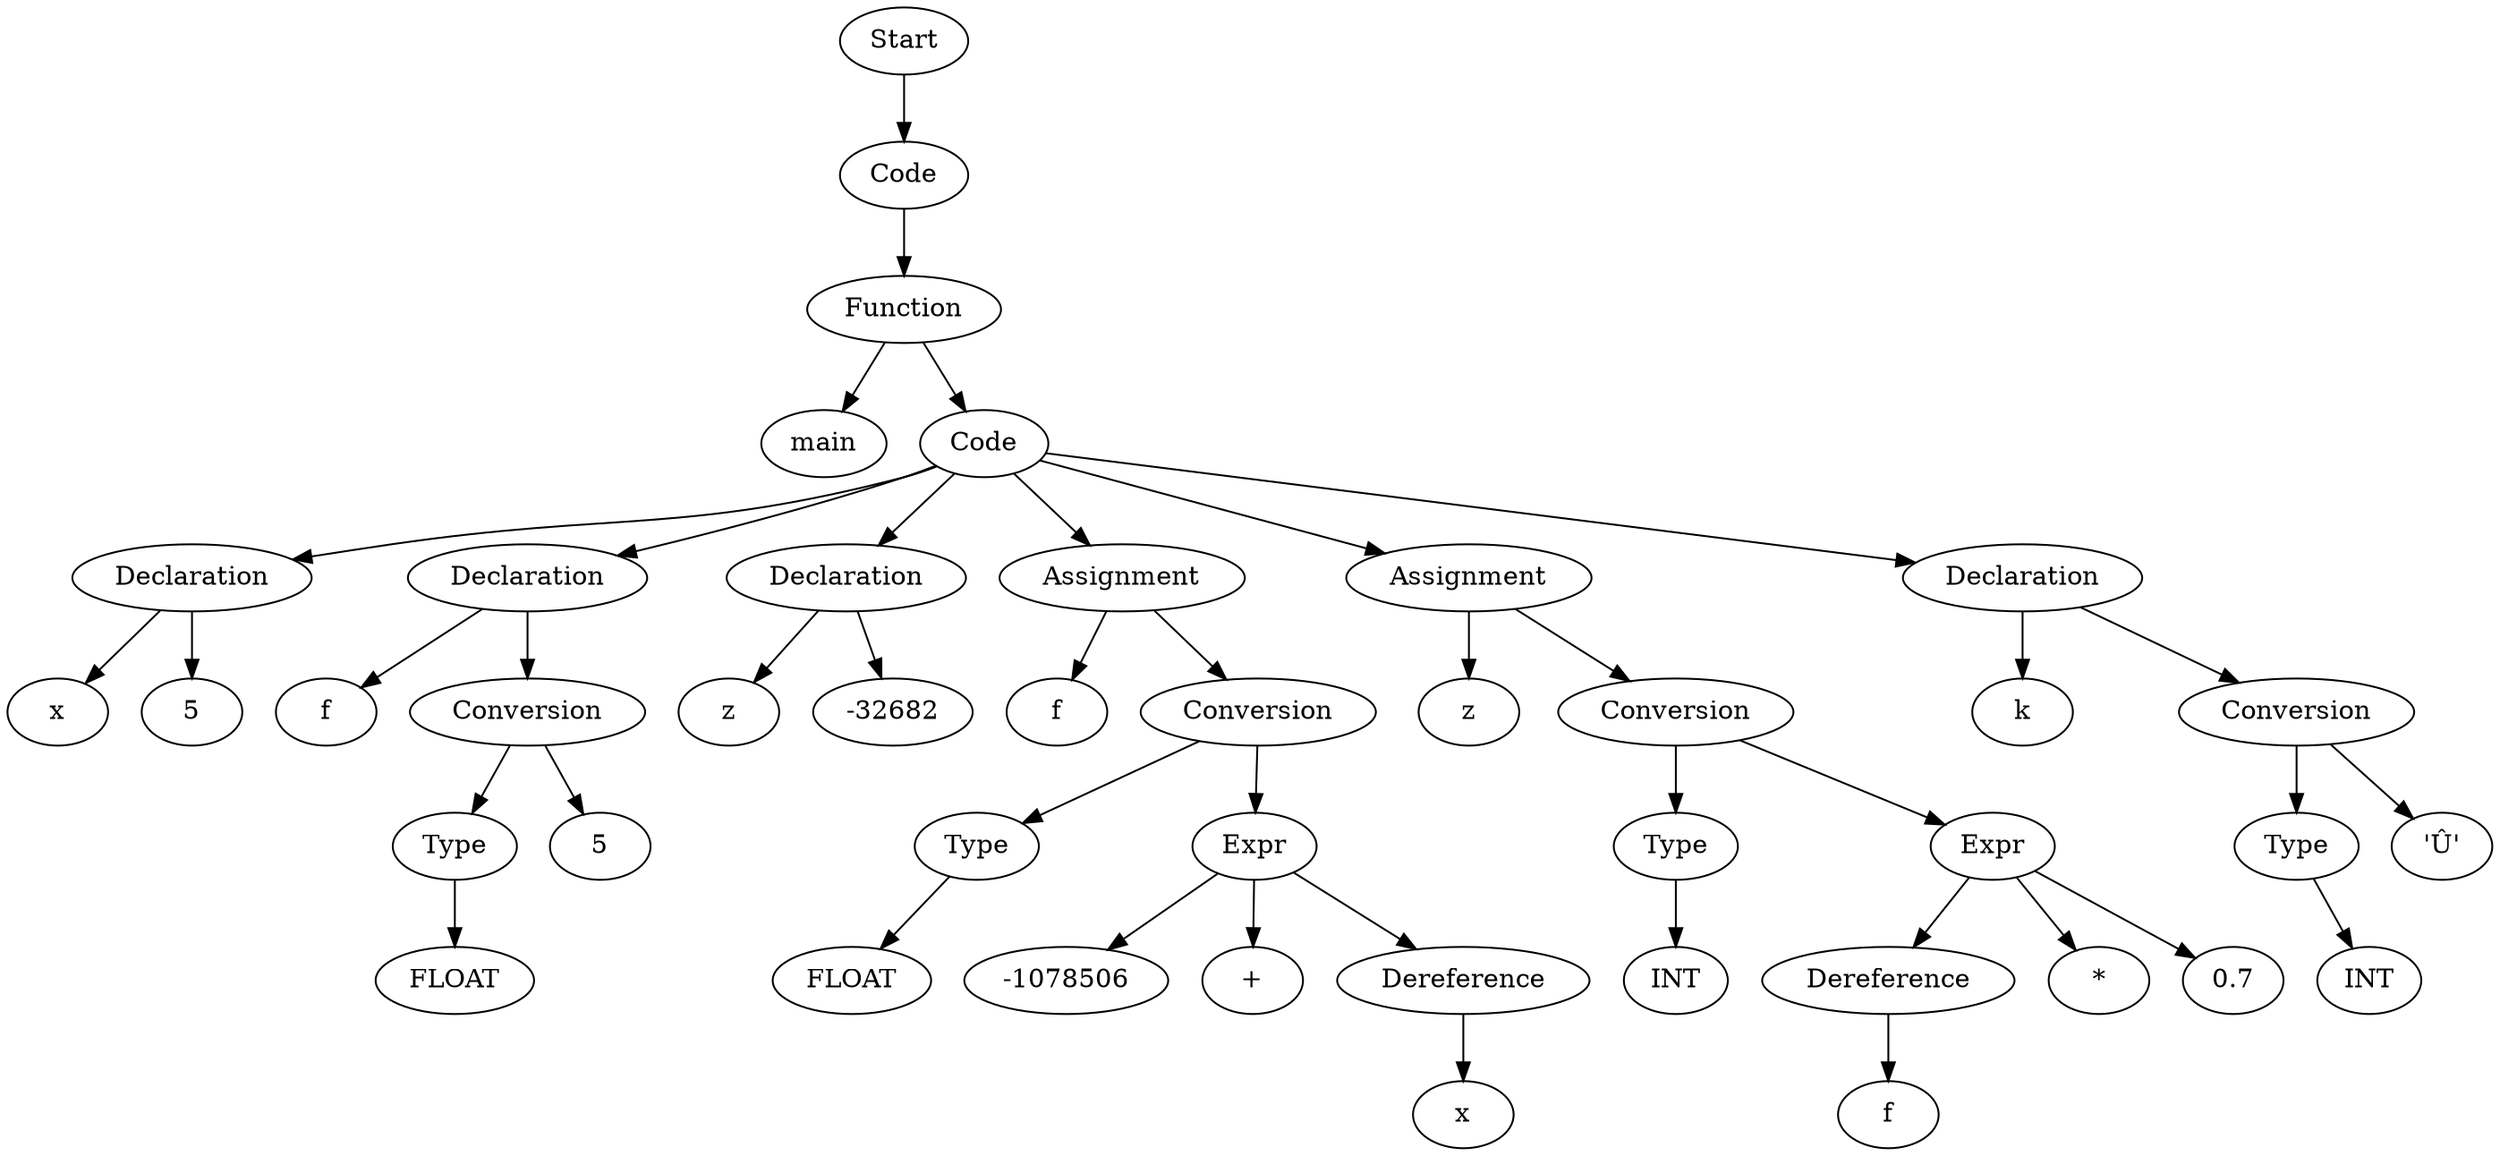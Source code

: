 digraph AST {
  "134516044615584" [label="Start"];
  "134516044615584" -> "134516044620576";
  "134516044620576" [label="Code"];
  "134516044620576" -> "134516044612800";
  "134516044612800" [label="Function"];
  "134516044612800" -> "134516044614240";
  "134516044612800" -> "134516044614192";
  "134516044614240" [label="main"];
  "134516044614192" [label="Code"];
  "134516044614192" -> "134516044622112";
  "134516044614192" -> "134516044621632";
  "134516044614192" -> "134516044613088";
  "134516044614192" -> "134516044626672";
  "134516044614192" -> "134516044617840";
  "134516044614192" -> "134516044624032";
  "134516044622112" [label="Declaration"];
  "134516044622112" -> "134516044620240";
  "134516044622112" -> "134516044624176";
  "134516044620240" [label="x"];
  "134516044624176" [label="5"];
  "134516044621632" [label="Declaration"];
  "134516044621632" -> "134516044625232";
  "134516044621632" -> "134516044627104";
  "134516044625232" [label="f"];
  "134516044627104" [label="Conversion"];
  "134516044627104" -> "134516044626576";
  "134516044627104" -> "134516044626192";
  "134516044626576" [label="Type"];
  "134516044626576" -> "134516044623312";
  "134516044623312" [label="FLOAT"];
  "134516044626192" [label="5"];
  "134516044613088" [label="Declaration"];
  "134516044613088" -> "134516044621296";
  "134516044613088" -> "134516044622592";
  "134516044621296" [label="z"];
  "134516044622592" [label="-32682"];
  "134516044626672" [label="Assignment"];
  "134516044626672" -> "134516044619856";
  "134516044626672" -> "134516044615056";
  "134516044619856" [label="f"];
  "134516044615056" [label="Conversion"];
  "134516044615056" -> "134516044615824";
  "134516044615056" -> "134516044621248";
  "134516044615824" [label="Type"];
  "134516044615824" -> "134516044623984";
  "134516044623984" [label="FLOAT"];
  "134516044621248" [label="Expr"];
  "134516044621248" -> "134516044626624";
  "134516044621248" -> "134516044620624";
  "134516044621248" -> "134516044617744";
  "134516044626624" [label="-1078506"];
  "134516044620624" [label="+"];
  "134516044617744" [label="Dereference"];
  "134516044617744" -> "134516044626816";
  "134516044626816" [label="x"];
  "134516044617840" [label="Assignment"];
  "134516044617840" -> "134516044626912";
  "134516044617840" -> "134516044619616";
  "134516044626912" [label="z"];
  "134516044619616" [label="Conversion"];
  "134516044619616" -> "134516044616208";
  "134516044619616" -> "134516044624320";
  "134516044616208" [label="Type"];
  "134516044616208" -> "134516044625760";
  "134516044625760" [label="INT"];
  "134516044624320" [label="Expr"];
  "134516044624320" -> "134516044617408";
  "134516044624320" -> "134516044626096";
  "134516044624320" -> "134516044625904";
  "134516044617408" [label="Dereference"];
  "134516044617408" -> "134516044625280";
  "134516044625280" [label="f"];
  "134516044626096" [label="*"];
  "134516044625904" [label="0.7"];
  "134516044624032" [label="Declaration"];
  "134516044624032" -> "134516044617120";
  "134516044624032" -> "134516044619904";
  "134516044617120" [label="k"];
  "134516044619904" [label="Conversion"];
  "134516044619904" -> "134516044623552";
  "134516044619904" -> "134516044621152";
  "134516044623552" [label="Type"];
  "134516044623552" -> "134516044623504";
  "134516044623504" [label="INT"];
  "134516044621152" [label="'Û'"];
}
